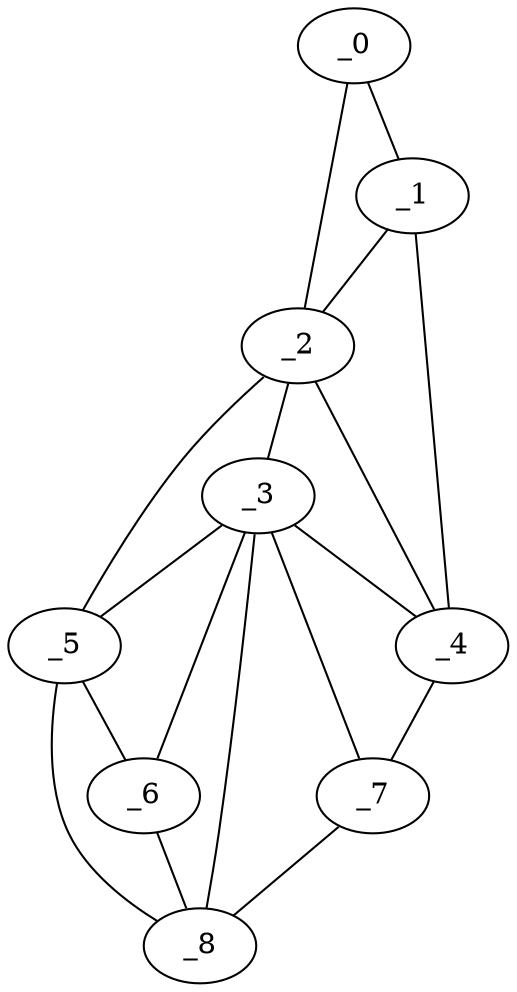 graph "obj25__165.gxl" {
	_0	 [x=4,
		y=26];
	_1	 [x=7,
		y=19];
	_0 -- _1	 [valence=1];
	_2	 [x=13,
		y=31];
	_0 -- _2	 [valence=1];
	_1 -- _2	 [valence=2];
	_4	 [x=122,
		y=18];
	_1 -- _4	 [valence=1];
	_3	 [x=116,
		y=32];
	_2 -- _3	 [valence=2];
	_2 -- _4	 [valence=2];
	_5	 [x=123,
		y=90];
	_2 -- _5	 [valence=1];
	_3 -- _4	 [valence=2];
	_3 -- _5	 [valence=2];
	_6	 [x=124,
		y=33];
	_3 -- _6	 [valence=2];
	_7	 [x=125,
		y=21];
	_3 -- _7	 [valence=2];
	_8	 [x=127,
		y=26];
	_3 -- _8	 [valence=2];
	_4 -- _7	 [valence=1];
	_5 -- _6	 [valence=1];
	_5 -- _8	 [valence=1];
	_6 -- _8	 [valence=2];
	_7 -- _8	 [valence=1];
}

